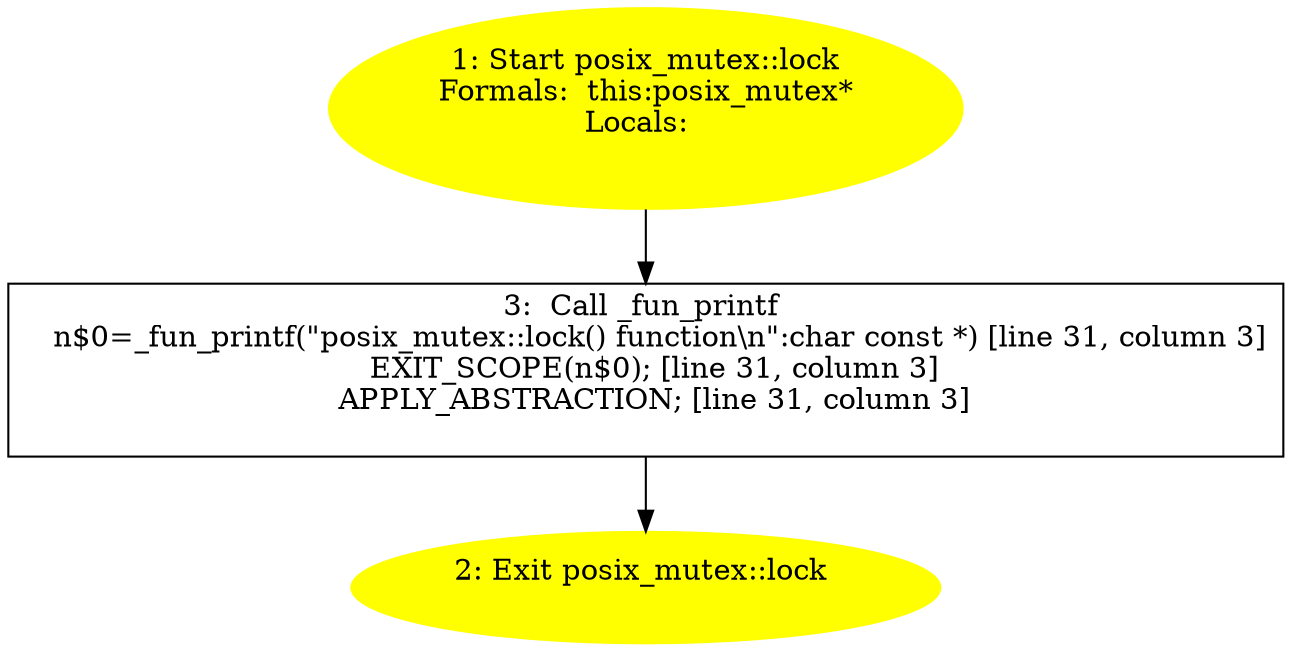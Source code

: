 /* @generated */
digraph cfg {
"lock#posix_mutex#(7580667834731424857).5fb8cef1f689fd6eba25a918d7f98afd_1" [label="1: Start posix_mutex::lock\nFormals:  this:posix_mutex*\nLocals:  \n  " color=yellow style=filled]
	

	 "lock#posix_mutex#(7580667834731424857).5fb8cef1f689fd6eba25a918d7f98afd_1" -> "lock#posix_mutex#(7580667834731424857).5fb8cef1f689fd6eba25a918d7f98afd_3" ;
"lock#posix_mutex#(7580667834731424857).5fb8cef1f689fd6eba25a918d7f98afd_2" [label="2: Exit posix_mutex::lock \n  " color=yellow style=filled]
	

"lock#posix_mutex#(7580667834731424857).5fb8cef1f689fd6eba25a918d7f98afd_3" [label="3:  Call _fun_printf \n   n$0=_fun_printf(\"posix_mutex::lock() function\\n\":char const *) [line 31, column 3]\n  EXIT_SCOPE(n$0); [line 31, column 3]\n  APPLY_ABSTRACTION; [line 31, column 3]\n " shape="box"]
	

	 "lock#posix_mutex#(7580667834731424857).5fb8cef1f689fd6eba25a918d7f98afd_3" -> "lock#posix_mutex#(7580667834731424857).5fb8cef1f689fd6eba25a918d7f98afd_2" ;
}
